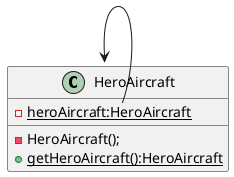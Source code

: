 @startuml
'https://plantuml.com/sequence-diagram
class HeroAircraft {
    - {static} heroAircraft:HeroAircraft
    - HeroAircraft();
    + {static} getHeroAircraft():HeroAircraft
}
HeroAircraft::heroAircraft --> HeroAircraft
@enduml